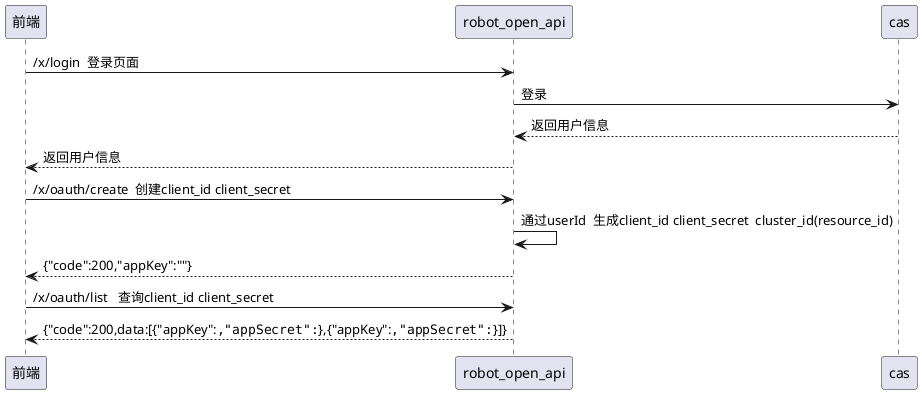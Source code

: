 @startuml

前端 -> robot_open_api: /x/login  登录页面
robot_open_api -> cas : 登录
cas --> robot_open_api : 返回用户信息
robot_open_api --> 前端 : 返回用户信息






前端 -> robot_open_api: /x/oauth/create  创建client_id client_secret
robot_open_api -> robot_open_api : 通过userId  生成client_id client_secret  cluster_id(resource_id)
robot_open_api --> 前端: {"code":200,"appKey":""}



前端 -> robot_open_api: /x/oauth/list   查询client_id client_secret
robot_open_api --> 前端: {"code":200,data:[{"appKey":"","appSecret":""},{"appKey":"","appSecret":""}]}


@enduml